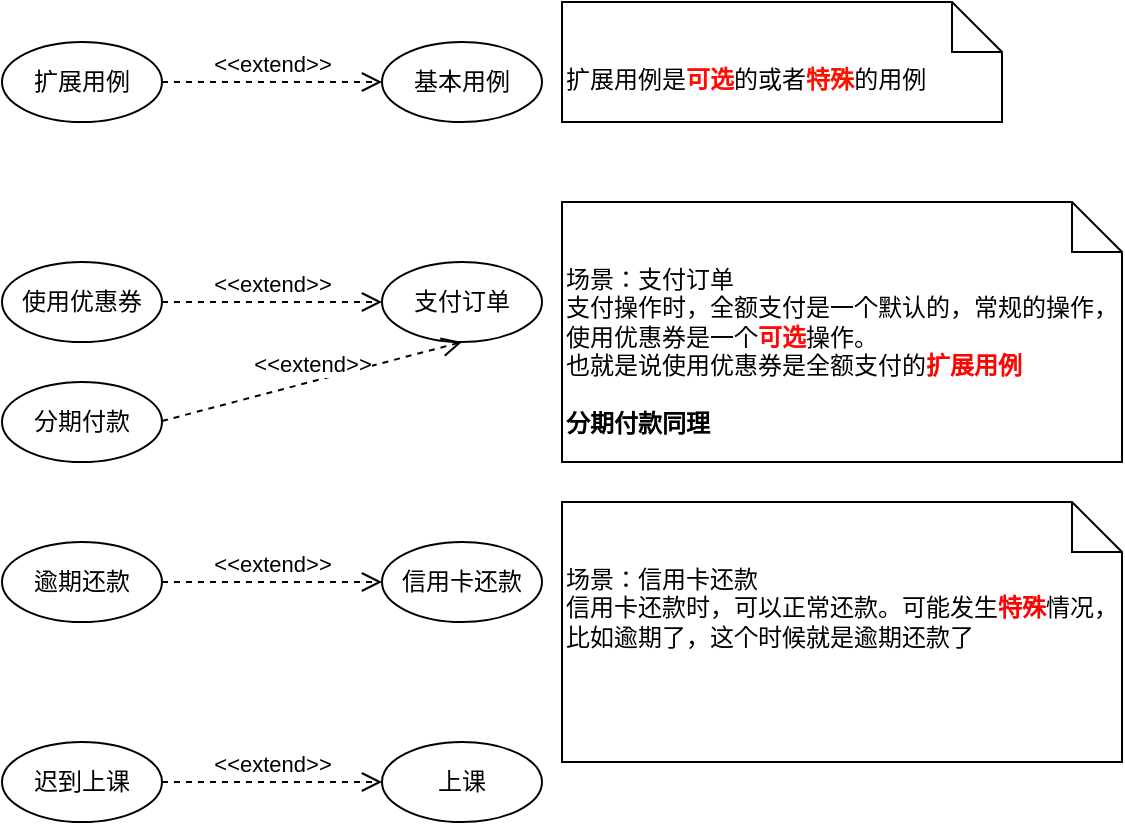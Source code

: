 <mxfile>
    <diagram id="Yo_UKRFMcRlaHgJKuBwl" name="第 1 页">
        <mxGraphModel dx="1251" dy="427" grid="1" gridSize="10" guides="1" tooltips="1" connect="1" arrows="1" fold="1" page="1" pageScale="1" pageWidth="827" pageHeight="1169" background="none" math="0" shadow="0">
            <root>
                <mxCell id="0"/>
                <mxCell id="1" parent="0"/>
                <mxCell id="4" value="扩展用例" style="ellipse;whiteSpace=wrap;html=1;" vertex="1" parent="1">
                    <mxGeometry x="200" y="60" width="80" height="40" as="geometry"/>
                </mxCell>
                <mxCell id="5" value="基本用例" style="ellipse;whiteSpace=wrap;html=1;" vertex="1" parent="1">
                    <mxGeometry x="390" y="60" width="80" height="40" as="geometry"/>
                </mxCell>
                <mxCell id="6" value="&amp;lt;&amp;lt;extend&amp;gt;&amp;gt;" style="html=1;verticalAlign=bottom;endArrow=open;dashed=1;endSize=8;entryX=0;entryY=0.5;entryDx=0;entryDy=0;exitX=1;exitY=0.5;exitDx=0;exitDy=0;" edge="1" parent="1" source="4" target="5">
                    <mxGeometry relative="1" as="geometry">
                        <mxPoint x="290" y="20" as="sourcePoint"/>
                        <mxPoint x="310" y="84.5" as="targetPoint"/>
                    </mxGeometry>
                </mxCell>
                <mxCell id="13" value="支付订单" style="ellipse;whiteSpace=wrap;html=1;" vertex="1" parent="1">
                    <mxGeometry x="390" y="170" width="80" height="40" as="geometry"/>
                </mxCell>
                <mxCell id="14" value="使用优惠券" style="ellipse;whiteSpace=wrap;html=1;" vertex="1" parent="1">
                    <mxGeometry x="200" y="170" width="80" height="40" as="geometry"/>
                </mxCell>
                <mxCell id="15" value="&amp;lt;&amp;lt;extend&amp;gt;&amp;gt;" style="html=1;verticalAlign=bottom;endArrow=open;dashed=1;endSize=8;entryX=0;entryY=0.5;entryDx=0;entryDy=0;exitX=1;exitY=0.5;exitDx=0;exitDy=0;" edge="1" parent="1" source="14" target="13">
                    <mxGeometry relative="1" as="geometry">
                        <mxPoint x="290" y="150" as="sourcePoint"/>
                        <mxPoint x="421.716" y="104.142" as="targetPoint"/>
                    </mxGeometry>
                </mxCell>
                <mxCell id="16" value="场景：支付订单&lt;br&gt;支付操作时，全额支付是一个默认的，常规的操作，使用优惠券是一个&lt;b&gt;&lt;font color=&quot;#ff0808&quot;&gt;可选&lt;/font&gt;&lt;/b&gt;操作。&lt;br&gt;也就是说使用优惠券是全额支付的&lt;b&gt;&lt;font color=&quot;#ff0303&quot;&gt;扩展用例&lt;/font&gt;&lt;br&gt;&lt;br&gt;分期付款同理&lt;br&gt;&lt;br&gt;&lt;/b&gt;" style="shape=note2;boundedLbl=1;whiteSpace=wrap;html=1;size=25;verticalAlign=top;align=left;" vertex="1" parent="1">
                    <mxGeometry x="480" y="140" width="280" height="130" as="geometry"/>
                </mxCell>
                <mxCell id="19" value="扩展用例是&lt;b&gt;&lt;font color=&quot;#ff0b03&quot;&gt;可选&lt;/font&gt;&lt;/b&gt;的或者&lt;b&gt;&lt;font color=&quot;#ff1100&quot;&gt;特殊&lt;/font&gt;&lt;/b&gt;的用例" style="shape=note2;boundedLbl=1;whiteSpace=wrap;html=1;size=25;verticalAlign=top;align=left;" vertex="1" parent="1">
                    <mxGeometry x="480" y="40" width="220" height="60" as="geometry"/>
                </mxCell>
                <mxCell id="20" value="分期付款" style="ellipse;whiteSpace=wrap;html=1;" vertex="1" parent="1">
                    <mxGeometry x="200" y="230" width="80" height="40" as="geometry"/>
                </mxCell>
                <mxCell id="23" value="&amp;lt;&amp;lt;extend&amp;gt;&amp;gt;" style="html=1;verticalAlign=bottom;endArrow=open;dashed=1;endSize=8;entryX=0.5;entryY=1;entryDx=0;entryDy=0;exitX=1;exitY=0.5;exitDx=0;exitDy=0;" edge="1" parent="1" target="13">
                    <mxGeometry relative="1" as="geometry">
                        <mxPoint x="280" y="249.5" as="sourcePoint"/>
                        <mxPoint x="390" y="249.5" as="targetPoint"/>
                    </mxGeometry>
                </mxCell>
                <mxCell id="24" value="逾期还款" style="ellipse;whiteSpace=wrap;html=1;" vertex="1" parent="1">
                    <mxGeometry x="200" y="310" width="80" height="40" as="geometry"/>
                </mxCell>
                <mxCell id="25" value="&amp;lt;&amp;lt;extend&amp;gt;&amp;gt;" style="html=1;verticalAlign=bottom;endArrow=open;dashed=1;endSize=8;entryX=0;entryY=0.5;entryDx=0;entryDy=0;exitX=1;exitY=0.5;exitDx=0;exitDy=0;" edge="1" parent="1" source="24">
                    <mxGeometry relative="1" as="geometry">
                        <mxPoint x="290" y="290" as="sourcePoint"/>
                        <mxPoint x="390" y="330" as="targetPoint"/>
                    </mxGeometry>
                </mxCell>
                <mxCell id="28" value="信用卡还款" style="ellipse;whiteSpace=wrap;html=1;" vertex="1" parent="1">
                    <mxGeometry x="390" y="310" width="80" height="40" as="geometry"/>
                </mxCell>
                <mxCell id="29" value="场景：信用卡还款&lt;br&gt;信用卡还款时，可以正常还款。可能发生&lt;b&gt;&lt;font color=&quot;#ff0303&quot;&gt;特殊&lt;/font&gt;&lt;/b&gt;情况，&lt;br&gt;比如逾期了，这个时候就是逾期还款了" style="shape=note2;boundedLbl=1;whiteSpace=wrap;html=1;size=25;verticalAlign=top;align=left;" vertex="1" parent="1">
                    <mxGeometry x="480" y="290" width="280" height="130" as="geometry"/>
                </mxCell>
                <mxCell id="30" value="迟到上课" style="ellipse;whiteSpace=wrap;html=1;" vertex="1" parent="1">
                    <mxGeometry x="200" y="410" width="80" height="40" as="geometry"/>
                </mxCell>
                <mxCell id="31" value="&amp;lt;&amp;lt;extend&amp;gt;&amp;gt;" style="html=1;verticalAlign=bottom;endArrow=open;dashed=1;endSize=8;entryX=0;entryY=0.5;entryDx=0;entryDy=0;exitX=1;exitY=0.5;exitDx=0;exitDy=0;" edge="1" parent="1" source="30">
                    <mxGeometry relative="1" as="geometry">
                        <mxPoint x="290" y="390" as="sourcePoint"/>
                        <mxPoint x="390" y="430" as="targetPoint"/>
                    </mxGeometry>
                </mxCell>
                <mxCell id="32" value="上课" style="ellipse;whiteSpace=wrap;html=1;" vertex="1" parent="1">
                    <mxGeometry x="390" y="410" width="80" height="40" as="geometry"/>
                </mxCell>
            </root>
        </mxGraphModel>
    </diagram>
</mxfile>
